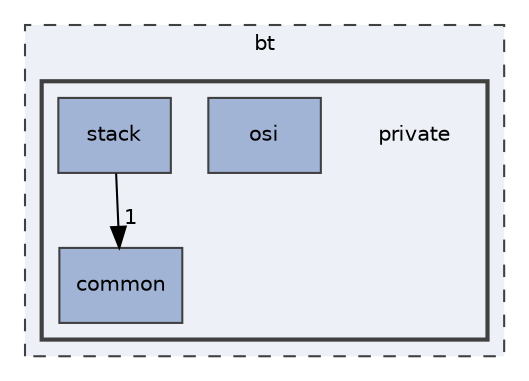 digraph "bt/private"
{
 // LATEX_PDF_SIZE
  edge [fontname="Helvetica",fontsize="10",labelfontname="Helvetica",labelfontsize="10"];
  node [fontname="Helvetica",fontsize="10",shape=record];
  compound=true
  subgraph clusterdir_3fa4fe7af966ee5402ed4c492cbb29ae {
    graph [ bgcolor="#edf0f7", pencolor="grey25", style="filled,dashed,", label="bt", fontname="Helvetica", fontsize="10", URL="dir_3fa4fe7af966ee5402ed4c492cbb29ae.html"]
  subgraph clusterdir_c6c057709ab1cdeceda832595870323c {
    graph [ bgcolor="#edf0f7", pencolor="grey25", style="filled,bold,", label="", fontname="Helvetica", fontsize="10", URL="dir_c6c057709ab1cdeceda832595870323c.html"]
    dir_c6c057709ab1cdeceda832595870323c [shape=plaintext, label="private"];
  dir_8084f199459cd07170a74bbb37802e71 [shape=box, label="common", style="filled,", fillcolor="#a2b4d6", color="grey25", URL="dir_8084f199459cd07170a74bbb37802e71.html"];
  dir_413ceb3cdad40df7e42c6b22cf0b2ed3 [shape=box, label="osi", style="filled,", fillcolor="#a2b4d6", color="grey25", URL="dir_413ceb3cdad40df7e42c6b22cf0b2ed3.html"];
  dir_a92b40c935e5397fabc6cd9cfbba4aa4 [shape=box, label="stack", style="filled,", fillcolor="#a2b4d6", color="grey25", URL="dir_a92b40c935e5397fabc6cd9cfbba4aa4.html"];
  }
  }
  dir_a92b40c935e5397fabc6cd9cfbba4aa4->dir_8084f199459cd07170a74bbb37802e71 [headlabel="1", labeldistance=1.5 headhref="dir_000013_000003.html"];
}
